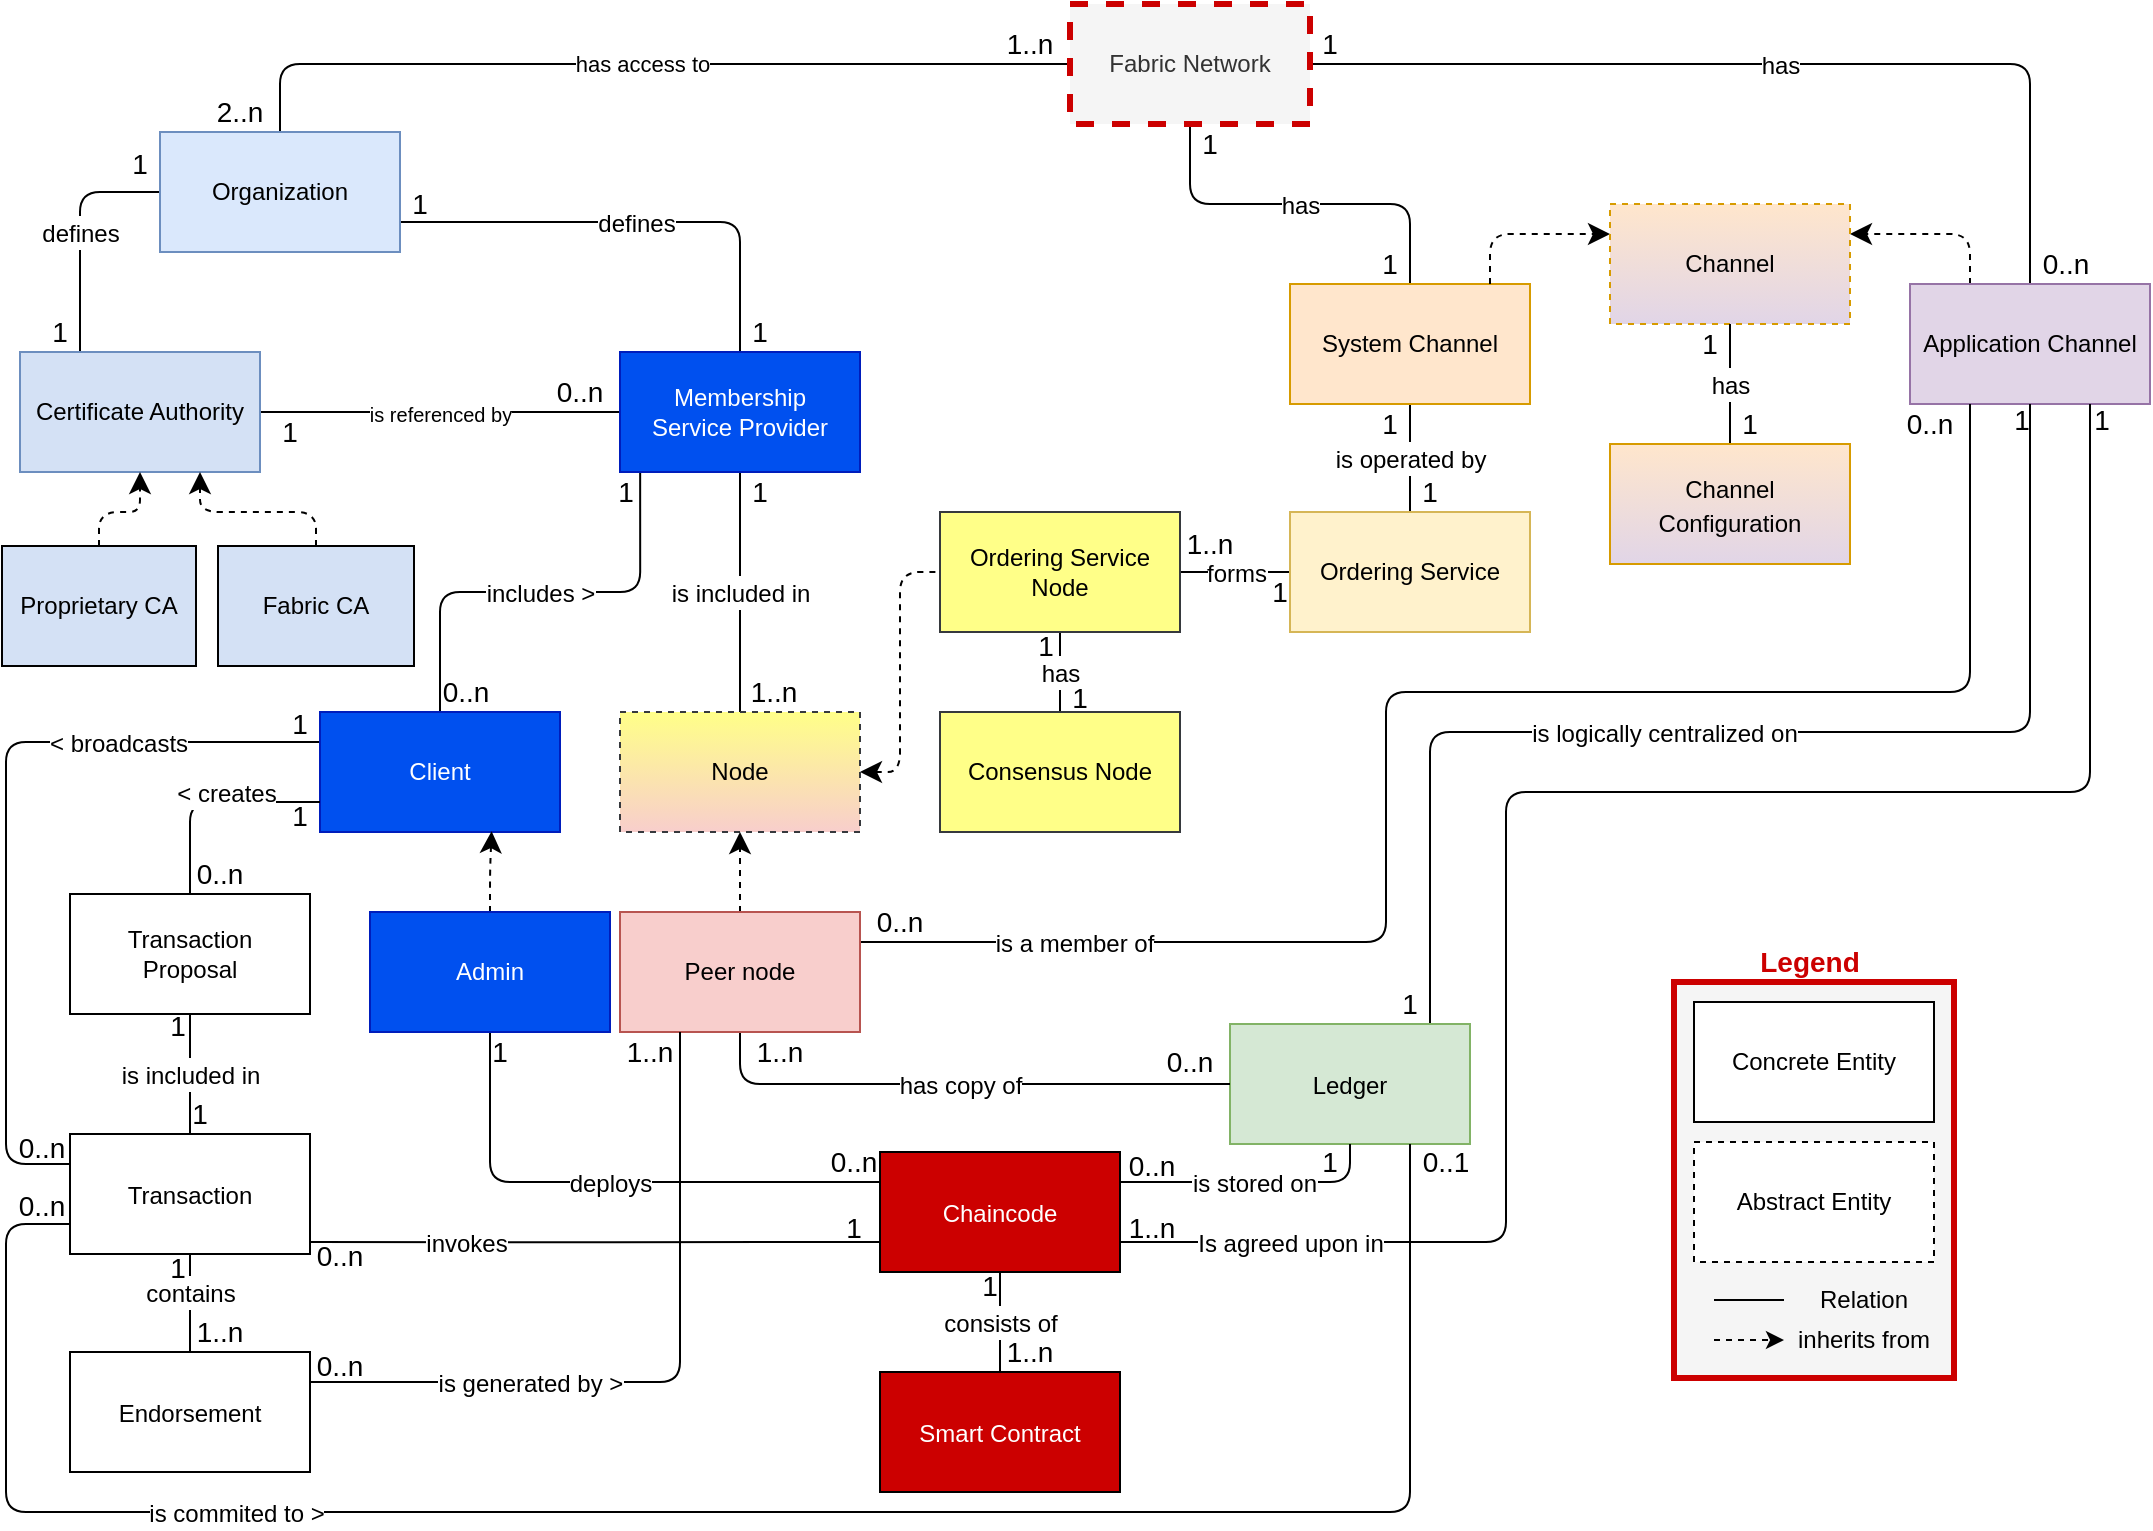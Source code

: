<mxfile version="14.4.3" type="device"><diagram id="boqbkllTuK-kwszx1nML" name="Page-1"><mxGraphModel dx="2062" dy="1052" grid="1" gridSize="10" guides="1" tooltips="1" connect="1" arrows="1" fold="1" page="0" pageScale="1" pageWidth="1169" pageHeight="827" math="0" shadow="0"><root><mxCell id="0"/><mxCell id="1" parent="0"/><mxCell id="Zmov0PrgF4AeYzdoSAv6-17" value="" style="rounded=0;whiteSpace=wrap;html=1;shadow=0;glass=0;sketch=0;strokeWidth=3;fillColor=#f5f5f5;fontColor=#333333;strokeColor=#CC0000;" parent="1" vertex="1"><mxGeometry x="864" y="535" width="140" height="198" as="geometry"/></mxCell><mxCell id="Zmov0PrgF4AeYzdoSAv6-32" value="has access to" style="edgeStyle=orthogonalEdgeStyle;rounded=1;orthogonalLoop=1;jettySize=auto;html=1;exitX=0;exitY=0.5;exitDx=0;exitDy=0;entryX=0.5;entryY=0;entryDx=0;entryDy=0;startArrow=none;startFill=0;startSize=8;endArrow=none;endFill=0;endSize=8;strokeWidth=1;" parent="1" source="Zmov0PrgF4AeYzdoSAv6-9" target="Zmov0PrgF4AeYzdoSAv6-11" edge="1"><mxGeometry relative="1" as="geometry"/></mxCell><mxCell id="Zmov0PrgF4AeYzdoSAv6-45" value="&lt;font style=&quot;font-size: 12px&quot;&gt;has&lt;/font&gt;" style="edgeStyle=orthogonalEdgeStyle;rounded=1;orthogonalLoop=1;jettySize=auto;html=1;exitX=0.5;exitY=1;exitDx=0;exitDy=0;entryX=0.5;entryY=0;entryDx=0;entryDy=0;startArrow=none;startFill=0;startSize=8;endArrow=none;endFill=0;endSize=8;strokeWidth=1;fontSize=14;" parent="1" source="Zmov0PrgF4AeYzdoSAv6-9" target="Zmov0PrgF4AeYzdoSAv6-13" edge="1"><mxGeometry relative="1" as="geometry"/></mxCell><mxCell id="Zmov0PrgF4AeYzdoSAv6-47" value="&lt;font style=&quot;font-size: 12px&quot;&gt;has&lt;/font&gt;" style="edgeStyle=orthogonalEdgeStyle;rounded=1;orthogonalLoop=1;jettySize=auto;html=1;exitX=1;exitY=0.5;exitDx=0;exitDy=0;entryX=0.5;entryY=0;entryDx=0;entryDy=0;startArrow=none;startFill=0;startSize=8;endArrow=none;endFill=0;endSize=8;strokeWidth=1;fontSize=14;" parent="1" source="Zmov0PrgF4AeYzdoSAv6-9" target="Zmov0PrgF4AeYzdoSAv6-12" edge="1"><mxGeometry relative="1" as="geometry"><Array as="points"><mxPoint x="1042" y="76"/></Array></mxGeometry></mxCell><mxCell id="Zmov0PrgF4AeYzdoSAv6-9" value="Fabric Network" style="rounded=0;whiteSpace=wrap;html=1;shadow=0;glass=0;sketch=0;fillColor=#f5f5f5;fontColor=#333333;strokeColor=#CC0000;dashed=1;strokeWidth=3;" parent="1" vertex="1"><mxGeometry x="562" y="46" width="120" height="60" as="geometry"/></mxCell><mxCell id="Zmov0PrgF4AeYzdoSAv6-66" value="&lt;font style=&quot;font-size: 12px&quot;&gt;defines&lt;/font&gt;" style="edgeStyle=orthogonalEdgeStyle;rounded=1;orthogonalLoop=1;jettySize=auto;html=1;exitX=0;exitY=0.5;exitDx=0;exitDy=0;entryX=0.25;entryY=0;entryDx=0;entryDy=0;startArrow=none;startFill=0;startSize=8;endArrow=none;endFill=0;endSize=8;strokeWidth=1;fontSize=14;" parent="1" source="Zmov0PrgF4AeYzdoSAv6-11" target="Zmov0PrgF4AeYzdoSAv6-62" edge="1"><mxGeometry relative="1" as="geometry"/></mxCell><mxCell id="Zmov0PrgF4AeYzdoSAv6-70" value="&lt;font style=&quot;font-size: 12px&quot;&gt;defines&lt;/font&gt;" style="edgeStyle=orthogonalEdgeStyle;rounded=1;orthogonalLoop=1;jettySize=auto;html=1;exitX=1;exitY=0.75;exitDx=0;exitDy=0;entryX=0.5;entryY=0;entryDx=0;entryDy=0;startArrow=none;startFill=0;startSize=8;endArrow=none;endFill=0;endSize=8;strokeWidth=1;fontSize=14;" parent="1" source="Zmov0PrgF4AeYzdoSAv6-11" target="Zmov0PrgF4AeYzdoSAv6-69" edge="1"><mxGeometry relative="1" as="geometry"/></mxCell><mxCell id="Zmov0PrgF4AeYzdoSAv6-11" value="Organization" style="rounded=0;whiteSpace=wrap;html=1;shadow=0;glass=0;sketch=0;fillColor=#dae8fc;strokeColor=#6c8ebf;" parent="1" vertex="1"><mxGeometry x="107" y="110" width="120" height="60" as="geometry"/></mxCell><mxCell id="Zmov0PrgF4AeYzdoSAv6-58" style="edgeStyle=orthogonalEdgeStyle;rounded=1;orthogonalLoop=1;jettySize=auto;html=1;exitX=0.25;exitY=0;exitDx=0;exitDy=0;entryX=1;entryY=0.25;entryDx=0;entryDy=0;dashed=1;startArrow=none;startFill=0;startSize=8;endArrow=classic;endFill=1;endSize=8;strokeWidth=1;fontSize=14;" parent="1" source="Zmov0PrgF4AeYzdoSAv6-12" target="Zmov0PrgF4AeYzdoSAv6-57" edge="1"><mxGeometry relative="1" as="geometry"/></mxCell><mxCell id="Zmov0PrgF4AeYzdoSAv6-12" value="Application Channel" style="rounded=0;whiteSpace=wrap;html=1;shadow=0;glass=0;sketch=0;fillColor=#e1d5e7;strokeColor=#9673a6;" parent="1" vertex="1"><mxGeometry x="982" y="186" width="120" height="60" as="geometry"/></mxCell><mxCell id="Zmov0PrgF4AeYzdoSAv6-94" value="&lt;font style=&quot;font-size: 12px&quot;&gt;is operated by&lt;/font&gt;" style="edgeStyle=orthogonalEdgeStyle;rounded=1;orthogonalLoop=1;jettySize=auto;html=1;exitX=0.5;exitY=1;exitDx=0;exitDy=0;entryX=0.5;entryY=0;entryDx=0;entryDy=0;startArrow=none;startFill=0;startSize=8;endArrow=none;endFill=0;endSize=8;strokeWidth=1;fontSize=14;" parent="1" source="Zmov0PrgF4AeYzdoSAv6-13" target="Zmov0PrgF4AeYzdoSAv6-93" edge="1"><mxGeometry relative="1" as="geometry"/></mxCell><mxCell id="Zmov0PrgF4AeYzdoSAv6-13" value="System Channel" style="rounded=0;whiteSpace=wrap;html=1;shadow=0;glass=0;sketch=0;fillColor=#ffe6cc;strokeColor=#d79b00;" parent="1" vertex="1"><mxGeometry x="672" y="186" width="120" height="60" as="geometry"/></mxCell><mxCell id="Zmov0PrgF4AeYzdoSAv6-18" value="Abstract Entity" style="rounded=0;whiteSpace=wrap;html=1;shadow=0;glass=0;sketch=0;dashed=1;" parent="1" vertex="1"><mxGeometry x="874" y="615" width="120" height="60" as="geometry"/></mxCell><mxCell id="Zmov0PrgF4AeYzdoSAv6-21" value="" style="endArrow=none;html=1;strokeWidth=1;" parent="1" edge="1"><mxGeometry width="50" height="50" relative="1" as="geometry"><mxPoint x="884" y="694" as="sourcePoint"/><mxPoint x="919" y="694" as="targetPoint"/></mxGeometry></mxCell><mxCell id="Zmov0PrgF4AeYzdoSAv6-22" value="Relation" style="text;html=1;strokeColor=none;fillColor=none;align=center;verticalAlign=middle;whiteSpace=wrap;rounded=0;shadow=0;glass=0;sketch=0;" parent="1" vertex="1"><mxGeometry x="924" y="684" width="70" height="20" as="geometry"/></mxCell><mxCell id="Zmov0PrgF4AeYzdoSAv6-33" value="1..n" style="text;html=1;strokeColor=none;fillColor=none;align=center;verticalAlign=middle;whiteSpace=wrap;rounded=0;shadow=0;glass=0;sketch=0;fontSize=14;" parent="1" vertex="1"><mxGeometry x="522" y="56" width="40" height="20" as="geometry"/></mxCell><mxCell id="Zmov0PrgF4AeYzdoSAv6-34" value="2..n" style="text;html=1;strokeColor=none;fillColor=none;align=center;verticalAlign=middle;whiteSpace=wrap;rounded=0;shadow=0;glass=0;sketch=0;fontSize=14;" parent="1" vertex="1"><mxGeometry x="127" y="90" width="40" height="20" as="geometry"/></mxCell><mxCell id="Zmov0PrgF4AeYzdoSAv6-46" value="1" style="text;html=1;strokeColor=none;fillColor=none;align=center;verticalAlign=middle;whiteSpace=wrap;rounded=0;shadow=0;glass=0;sketch=0;fontSize=14;" parent="1" vertex="1"><mxGeometry x="612" y="106" width="40" height="20" as="geometry"/></mxCell><mxCell id="Zmov0PrgF4AeYzdoSAv6-48" value="1" style="text;html=1;strokeColor=none;fillColor=none;align=center;verticalAlign=middle;whiteSpace=wrap;rounded=0;shadow=0;glass=0;sketch=0;fontSize=14;" parent="1" vertex="1"><mxGeometry x="672" y="56" width="40" height="20" as="geometry"/></mxCell><mxCell id="Zmov0PrgF4AeYzdoSAv6-59" style="edgeStyle=orthogonalEdgeStyle;rounded=1;orthogonalLoop=1;jettySize=auto;html=1;entryX=0;entryY=0.25;entryDx=0;entryDy=0;dashed=1;startArrow=none;startFill=0;startSize=8;endArrow=classic;endFill=1;endSize=8;strokeWidth=1;fontSize=14;" parent="1" source="Zmov0PrgF4AeYzdoSAv6-13" target="Zmov0PrgF4AeYzdoSAv6-57" edge="1"><mxGeometry relative="1" as="geometry"><Array as="points"><mxPoint x="772" y="161"/></Array></mxGeometry></mxCell><mxCell id="Zmov0PrgF4AeYzdoSAv6-49" value="1" style="text;html=1;strokeColor=none;fillColor=none;align=center;verticalAlign=middle;whiteSpace=wrap;rounded=0;shadow=0;glass=0;sketch=0;fontSize=14;" parent="1" vertex="1"><mxGeometry x="702" y="166" width="40" height="20" as="geometry"/></mxCell><mxCell id="Zmov0PrgF4AeYzdoSAv6-50" value="0..n" style="text;html=1;strokeColor=none;fillColor=none;align=center;verticalAlign=middle;whiteSpace=wrap;rounded=0;shadow=0;glass=0;sketch=0;fontSize=14;" parent="1" vertex="1"><mxGeometry x="1040" y="166" width="40" height="20" as="geometry"/></mxCell><mxCell id="Zmov0PrgF4AeYzdoSAv6-57" value="Channel" style="rounded=0;whiteSpace=wrap;html=1;shadow=0;glass=0;sketch=0;dashed=1;fillColor=#ffe6cc;strokeColor=#d79b00;gradientColor=#E1D5E7;" parent="1" vertex="1"><mxGeometry x="832" y="146" width="120" height="60" as="geometry"/></mxCell><mxCell id="Zmov0PrgF4AeYzdoSAv6-60" value="" style="endArrow=classic;html=1;strokeWidth=1;dashed=1;endFill=1;" parent="1" edge="1"><mxGeometry width="50" height="50" relative="1" as="geometry"><mxPoint x="884" y="714" as="sourcePoint"/><mxPoint x="919" y="714" as="targetPoint"/></mxGeometry></mxCell><mxCell id="Zmov0PrgF4AeYzdoSAv6-61" value="inherits from" style="text;html=1;strokeColor=none;fillColor=none;align=center;verticalAlign=middle;whiteSpace=wrap;rounded=0;shadow=0;glass=0;sketch=0;" parent="1" vertex="1"><mxGeometry x="924" y="704" width="70" height="20" as="geometry"/></mxCell><mxCell id="Zmov0PrgF4AeYzdoSAv6-77" value="&lt;font size=&quot;1&quot;&gt;is referenced by&lt;/font&gt;" style="edgeStyle=orthogonalEdgeStyle;rounded=1;orthogonalLoop=1;jettySize=auto;html=1;exitX=1;exitY=0.5;exitDx=0;exitDy=0;entryX=0;entryY=0.5;entryDx=0;entryDy=0;startArrow=none;startFill=0;startSize=8;endArrow=none;endFill=0;endSize=8;strokeWidth=1;fontSize=14;" parent="1" source="Zmov0PrgF4AeYzdoSAv6-62" target="Zmov0PrgF4AeYzdoSAv6-69" edge="1"><mxGeometry relative="1" as="geometry"/></mxCell><mxCell id="Zmov0PrgF4AeYzdoSAv6-62" value="Certificate Authority" style="rounded=0;whiteSpace=wrap;html=1;shadow=0;glass=0;sketch=0;strokeColor=#6c8ebf;fillColor=#D4E1F5;" parent="1" vertex="1"><mxGeometry x="37" y="220" width="120" height="60" as="geometry"/></mxCell><mxCell id="Zmov0PrgF4AeYzdoSAv6-67" value="1" style="text;html=1;strokeColor=none;fillColor=none;align=center;verticalAlign=middle;whiteSpace=wrap;rounded=0;shadow=0;glass=0;sketch=0;fontSize=14;" parent="1" vertex="1"><mxGeometry x="77" y="116" width="40" height="20" as="geometry"/></mxCell><mxCell id="Zmov0PrgF4AeYzdoSAv6-68" value="1" style="text;html=1;strokeColor=none;fillColor=none;align=center;verticalAlign=middle;whiteSpace=wrap;rounded=0;shadow=0;glass=0;sketch=0;fontSize=14;" parent="1" vertex="1"><mxGeometry x="37" y="200" width="40" height="20" as="geometry"/></mxCell><mxCell id="Zmov0PrgF4AeYzdoSAv6-105" value="&lt;font style=&quot;font-size: 12px&quot;&gt;is included in&lt;/font&gt;" style="edgeStyle=orthogonalEdgeStyle;rounded=1;orthogonalLoop=1;jettySize=auto;html=1;exitX=0.5;exitY=1;exitDx=0;exitDy=0;entryX=0.5;entryY=0;entryDx=0;entryDy=0;startArrow=none;startFill=0;startSize=8;endArrow=none;endFill=0;endSize=8;strokeWidth=1;fontSize=14;" parent="1" source="Zmov0PrgF4AeYzdoSAv6-69" target="Zmov0PrgF4AeYzdoSAv6-90" edge="1"><mxGeometry relative="1" as="geometry"/></mxCell><mxCell id="Zmov0PrgF4AeYzdoSAv6-112" value="&lt;font style=&quot;font-size: 12px&quot;&gt;includes &amp;gt;&lt;/font&gt;" style="edgeStyle=orthogonalEdgeStyle;rounded=1;orthogonalLoop=1;jettySize=auto;html=1;exitX=0.084;exitY=0.987;exitDx=0;exitDy=0;entryX=0.5;entryY=0;entryDx=0;entryDy=0;startArrow=none;startFill=0;startSize=8;endArrow=none;endFill=0;endSize=8;strokeWidth=1;fontSize=14;exitPerimeter=0;" parent="1" source="Zmov0PrgF4AeYzdoSAv6-69" target="Zmov0PrgF4AeYzdoSAv6-88" edge="1"><mxGeometry relative="1" as="geometry"/></mxCell><mxCell id="Zmov0PrgF4AeYzdoSAv6-69" value="Membership&lt;br&gt;Service Provider" style="rounded=0;whiteSpace=wrap;html=1;shadow=0;glass=0;sketch=0;fillColor=#0050ef;strokeColor=#001DBC;fontColor=#ffffff;" parent="1" vertex="1"><mxGeometry x="337" y="220" width="120" height="60" as="geometry"/></mxCell><mxCell id="Zmov0PrgF4AeYzdoSAv6-73" value="1" style="text;html=1;strokeColor=none;fillColor=none;align=center;verticalAlign=middle;whiteSpace=wrap;rounded=0;shadow=0;glass=0;sketch=0;fontSize=14;" parent="1" vertex="1"><mxGeometry x="217" y="136" width="40" height="20" as="geometry"/></mxCell><mxCell id="Zmov0PrgF4AeYzdoSAv6-75" value="1" style="text;html=1;strokeColor=none;fillColor=none;align=center;verticalAlign=middle;whiteSpace=wrap;rounded=0;shadow=0;glass=0;sketch=0;fontSize=14;" parent="1" vertex="1"><mxGeometry x="387" y="200" width="40" height="20" as="geometry"/></mxCell><mxCell id="Zmov0PrgF4AeYzdoSAv6-78" value="0..n" style="text;html=1;strokeColor=none;fillColor=none;align=center;verticalAlign=middle;whiteSpace=wrap;rounded=0;shadow=0;glass=0;sketch=0;fontSize=14;" parent="1" vertex="1"><mxGeometry x="297" y="230" width="40" height="20" as="geometry"/></mxCell><mxCell id="Zmov0PrgF4AeYzdoSAv6-79" value="1" style="text;html=1;strokeColor=none;fillColor=none;align=center;verticalAlign=middle;whiteSpace=wrap;rounded=0;shadow=0;glass=0;sketch=0;fontSize=14;" parent="1" vertex="1"><mxGeometry x="152" y="250" width="40" height="20" as="geometry"/></mxCell><mxCell id="Zmov0PrgF4AeYzdoSAv6-87" style="edgeStyle=orthogonalEdgeStyle;rounded=1;orthogonalLoop=1;jettySize=auto;html=1;exitX=0.5;exitY=0;exitDx=0;exitDy=0;entryX=0.75;entryY=1;entryDx=0;entryDy=0;dashed=1;startArrow=none;startFill=0;startSize=8;endArrow=classic;endFill=1;endSize=8;strokeWidth=1;fontSize=14;" parent="1" source="Zmov0PrgF4AeYzdoSAv6-83" target="Zmov0PrgF4AeYzdoSAv6-62" edge="1"><mxGeometry relative="1" as="geometry"><Array as="points"><mxPoint x="185" y="300"/><mxPoint x="127" y="300"/></Array></mxGeometry></mxCell><mxCell id="Zmov0PrgF4AeYzdoSAv6-83" value="Fabric CA" style="rounded=0;whiteSpace=wrap;html=1;shadow=0;glass=0;sketch=0;fillColor=#D4E1F5;" parent="1" vertex="1"><mxGeometry x="136" y="317" width="98" height="60" as="geometry"/></mxCell><mxCell id="Zmov0PrgF4AeYzdoSAv6-183" value="&lt;font style=&quot;font-size: 12px&quot;&gt;&amp;lt; broadcasts&lt;/font&gt;" style="edgeStyle=orthogonalEdgeStyle;rounded=1;orthogonalLoop=1;jettySize=auto;html=1;exitX=0;exitY=0.25;exitDx=0;exitDy=0;entryX=0;entryY=0.25;entryDx=0;entryDy=0;startArrow=none;startFill=0;startSize=8;endArrow=none;endFill=0;endSize=8;strokeWidth=1;fontSize=14;" parent="1" source="Zmov0PrgF4AeYzdoSAv6-88" target="Zmov0PrgF4AeYzdoSAv6-161" edge="1"><mxGeometry x="-0.495" relative="1" as="geometry"><Array as="points"><mxPoint x="30" y="415"/><mxPoint x="30" y="626"/></Array><mxPoint as="offset"/></mxGeometry></mxCell><mxCell id="Zmov0PrgF4AeYzdoSAv6-88" value="Client" style="rounded=0;whiteSpace=wrap;html=1;shadow=0;glass=0;sketch=0;fillColor=#0050ef;strokeColor=#001DBC;fontColor=#ffffff;" parent="1" vertex="1"><mxGeometry x="187" y="400" width="120" height="60" as="geometry"/></mxCell><mxCell id="Zmov0PrgF4AeYzdoSAv6-118" style="edgeStyle=orthogonalEdgeStyle;rounded=1;orthogonalLoop=1;jettySize=auto;html=1;exitX=0.5;exitY=0;exitDx=0;exitDy=0;entryX=0.715;entryY=0.993;entryDx=0;entryDy=0;dashed=1;startArrow=none;startFill=0;startSize=8;endArrow=classic;endFill=1;endSize=8;strokeWidth=1;fontSize=14;entryPerimeter=0;" parent="1" source="Zmov0PrgF4AeYzdoSAv6-89" target="Zmov0PrgF4AeYzdoSAv6-88" edge="1"><mxGeometry relative="1" as="geometry"/></mxCell><mxCell id="Zmov0PrgF4AeYzdoSAv6-147" value="&lt;font style=&quot;font-size: 12px&quot;&gt;deploys&lt;/font&gt;" style="edgeStyle=orthogonalEdgeStyle;rounded=1;orthogonalLoop=1;jettySize=auto;html=1;exitX=0.5;exitY=1;exitDx=0;exitDy=0;entryX=0;entryY=0.25;entryDx=0;entryDy=0;startArrow=none;startFill=0;startSize=8;endArrow=none;endFill=0;endSize=8;strokeWidth=1;fontSize=14;" parent="1" source="Zmov0PrgF4AeYzdoSAv6-89" target="Zmov0PrgF4AeYzdoSAv6-141" edge="1"><mxGeometry relative="1" as="geometry"/></mxCell><mxCell id="Zmov0PrgF4AeYzdoSAv6-89" value="Admin" style="rounded=0;whiteSpace=wrap;html=1;shadow=0;glass=0;sketch=0;fillColor=#0050ef;strokeColor=#001DBC;fontColor=#ffffff;" parent="1" vertex="1"><mxGeometry x="212" y="500" width="120" height="60" as="geometry"/></mxCell><mxCell id="Zmov0PrgF4AeYzdoSAv6-108" style="edgeStyle=orthogonalEdgeStyle;rounded=1;orthogonalLoop=1;jettySize=auto;html=1;exitX=1;exitY=0.5;exitDx=0;exitDy=0;entryX=0;entryY=0.5;entryDx=0;entryDy=0;startArrow=classic;startFill=1;startSize=8;endArrow=none;endFill=0;endSize=8;strokeWidth=1;fontSize=14;dashed=1;" parent="1" source="Zmov0PrgF4AeYzdoSAv6-90" target="Zmov0PrgF4AeYzdoSAv6-92" edge="1"><mxGeometry relative="1" as="geometry"/></mxCell><mxCell id="Zmov0PrgF4AeYzdoSAv6-90" value="Node" style="rounded=0;whiteSpace=wrap;html=1;shadow=0;glass=0;sketch=0;dashed=1;fillColor=#ffff88;strokeColor=#36393d;gradientColor=#F8CECC;" parent="1" vertex="1"><mxGeometry x="337" y="400" width="120" height="60" as="geometry"/></mxCell><mxCell id="Zmov0PrgF4AeYzdoSAv6-117" style="edgeStyle=orthogonalEdgeStyle;rounded=1;orthogonalLoop=1;jettySize=auto;html=1;exitX=0.5;exitY=0;exitDx=0;exitDy=0;entryX=0.5;entryY=1;entryDx=0;entryDy=0;startArrow=none;startFill=0;startSize=8;endArrow=classic;endFill=1;endSize=8;strokeWidth=1;fontSize=14;dashed=1;" parent="1" source="Zmov0PrgF4AeYzdoSAv6-91" target="Zmov0PrgF4AeYzdoSAv6-90" edge="1"><mxGeometry relative="1" as="geometry"/></mxCell><mxCell id="Zmov0PrgF4AeYzdoSAv6-126" value="&lt;font style=&quot;font-size: 12px&quot;&gt;is a member of&lt;/font&gt;" style="edgeStyle=orthogonalEdgeStyle;rounded=1;orthogonalLoop=1;jettySize=auto;html=1;exitX=1;exitY=0.25;exitDx=0;exitDy=0;entryX=0.25;entryY=1;entryDx=0;entryDy=0;startArrow=none;startFill=0;startSize=8;endArrow=none;endFill=0;endSize=8;strokeWidth=1;fontSize=14;" parent="1" source="Zmov0PrgF4AeYzdoSAv6-91" target="Zmov0PrgF4AeYzdoSAv6-12" edge="1"><mxGeometry x="-0.74" relative="1" as="geometry"><Array as="points"><mxPoint x="720" y="515"/><mxPoint x="720" y="390"/><mxPoint x="1012" y="390"/></Array><mxPoint as="offset"/></mxGeometry></mxCell><mxCell id="Zmov0PrgF4AeYzdoSAv6-104" value="&lt;font style=&quot;font-size: 12px&quot;&gt;has&lt;/font&gt;" style="edgeStyle=orthogonalEdgeStyle;rounded=1;orthogonalLoop=1;jettySize=auto;html=1;exitX=0.5;exitY=1;exitDx=0;exitDy=0;entryX=0.5;entryY=0;entryDx=0;entryDy=0;startArrow=none;startFill=0;startSize=8;endArrow=none;endFill=0;endSize=8;strokeWidth=1;fontSize=14;" parent="1" source="Zmov0PrgF4AeYzdoSAv6-92" target="Zmov0PrgF4AeYzdoSAv6-103" edge="1"><mxGeometry relative="1" as="geometry"/></mxCell><mxCell id="Zmov0PrgF4AeYzdoSAv6-133" value="&lt;font style=&quot;font-size: 12px&quot;&gt;forms&lt;/font&gt;" style="edgeStyle=orthogonalEdgeStyle;rounded=1;orthogonalLoop=1;jettySize=auto;html=1;exitX=1;exitY=0.5;exitDx=0;exitDy=0;startArrow=none;startFill=0;startSize=8;endArrow=none;endFill=0;endSize=8;strokeWidth=1;fontSize=14;" parent="1" source="Zmov0PrgF4AeYzdoSAv6-92" target="Zmov0PrgF4AeYzdoSAv6-93" edge="1"><mxGeometry relative="1" as="geometry"/></mxCell><mxCell id="Zmov0PrgF4AeYzdoSAv6-92" value="Ordering Service Node" style="rounded=0;whiteSpace=wrap;html=1;shadow=0;glass=0;sketch=0;fillColor=#ffff88;strokeColor=#36393d;" parent="1" vertex="1"><mxGeometry x="497" y="300" width="120" height="60" as="geometry"/></mxCell><mxCell id="Zmov0PrgF4AeYzdoSAv6-93" value="Ordering Service" style="rounded=0;whiteSpace=wrap;html=1;shadow=0;glass=0;sketch=0;fillColor=#fff2cc;strokeColor=#d6b656;" parent="1" vertex="1"><mxGeometry x="672" y="300" width="120" height="60" as="geometry"/></mxCell><mxCell id="Zmov0PrgF4AeYzdoSAv6-97" value="1" style="text;html=1;strokeColor=none;fillColor=none;align=center;verticalAlign=middle;whiteSpace=wrap;rounded=0;shadow=0;glass=0;sketch=0;fontSize=14;" parent="1" vertex="1"><mxGeometry x="702" y="246" width="40" height="20" as="geometry"/></mxCell><mxCell id="Zmov0PrgF4AeYzdoSAv6-98" value="1" style="text;html=1;strokeColor=none;fillColor=none;align=center;verticalAlign=middle;whiteSpace=wrap;rounded=0;shadow=0;glass=0;sketch=0;fontSize=14;" parent="1" vertex="1"><mxGeometry x="722" y="280" width="40" height="20" as="geometry"/></mxCell><mxCell id="Zmov0PrgF4AeYzdoSAv6-100" value="1" style="text;html=1;strokeColor=none;fillColor=none;align=center;verticalAlign=middle;whiteSpace=wrap;rounded=0;shadow=0;glass=0;sketch=0;fontSize=14;" parent="1" vertex="1"><mxGeometry x="647" y="330" width="40" height="20" as="geometry"/></mxCell><mxCell id="Zmov0PrgF4AeYzdoSAv6-101" value="1..n" style="text;html=1;strokeColor=none;fillColor=none;align=center;verticalAlign=middle;whiteSpace=wrap;rounded=0;shadow=0;glass=0;sketch=0;fontSize=14;" parent="1" vertex="1"><mxGeometry x="612" y="306" width="40" height="20" as="geometry"/></mxCell><mxCell id="Zmov0PrgF4AeYzdoSAv6-103" value="Consensus Node" style="rounded=0;whiteSpace=wrap;html=1;shadow=0;glass=0;sketch=0;fillColor=#ffff88;strokeColor=#36393d;" parent="1" vertex="1"><mxGeometry x="497" y="400" width="120" height="60" as="geometry"/></mxCell><mxCell id="Zmov0PrgF4AeYzdoSAv6-106" value="1" style="text;html=1;strokeColor=none;fillColor=none;align=center;verticalAlign=middle;whiteSpace=wrap;rounded=0;shadow=0;glass=0;sketch=0;fontSize=14;" parent="1" vertex="1"><mxGeometry x="387" y="280" width="40" height="20" as="geometry"/></mxCell><mxCell id="Zmov0PrgF4AeYzdoSAv6-109" value="1" style="text;html=1;strokeColor=none;fillColor=none;align=center;verticalAlign=middle;whiteSpace=wrap;rounded=0;shadow=0;glass=0;sketch=0;fontSize=14;" parent="1" vertex="1"><mxGeometry x="530" y="357" width="40" height="20" as="geometry"/></mxCell><mxCell id="Zmov0PrgF4AeYzdoSAv6-110" value="1" style="text;html=1;strokeColor=none;fillColor=none;align=center;verticalAlign=middle;whiteSpace=wrap;rounded=0;shadow=0;glass=0;sketch=0;fontSize=14;" parent="1" vertex="1"><mxGeometry x="547" y="383" width="40" height="20" as="geometry"/></mxCell><mxCell id="Zmov0PrgF4AeYzdoSAv6-111" value="1..n" style="text;html=1;strokeColor=none;fillColor=none;align=center;verticalAlign=middle;whiteSpace=wrap;rounded=0;shadow=0;glass=0;sketch=0;fontSize=14;" parent="1" vertex="1"><mxGeometry x="394" y="380" width="40" height="20" as="geometry"/></mxCell><mxCell id="Zmov0PrgF4AeYzdoSAv6-113" value="1" style="text;html=1;strokeColor=none;fillColor=none;align=center;verticalAlign=middle;whiteSpace=wrap;rounded=0;shadow=0;glass=0;sketch=0;fontSize=14;" parent="1" vertex="1"><mxGeometry x="320" y="280" width="40" height="20" as="geometry"/></mxCell><mxCell id="Zmov0PrgF4AeYzdoSAv6-114" value="0..n" style="text;html=1;strokeColor=none;fillColor=none;align=center;verticalAlign=middle;whiteSpace=wrap;rounded=0;shadow=0;glass=0;sketch=0;fontSize=14;" parent="1" vertex="1"><mxGeometry x="240" y="380" width="40" height="20" as="geometry"/></mxCell><mxCell id="Zmov0PrgF4AeYzdoSAv6-119" value="Concrete Entity" style="rounded=0;whiteSpace=wrap;html=1;shadow=0;glass=0;sketch=0;" parent="1" vertex="1"><mxGeometry x="874" y="545" width="120" height="60" as="geometry"/></mxCell><mxCell id="Zmov0PrgF4AeYzdoSAv6-121" value="&lt;font style=&quot;font-size: 12px&quot;&gt;has&lt;/font&gt;" style="edgeStyle=orthogonalEdgeStyle;rounded=1;orthogonalLoop=1;jettySize=auto;html=1;exitX=0.5;exitY=0;exitDx=0;exitDy=0;entryX=0.5;entryY=1;entryDx=0;entryDy=0;startArrow=none;startFill=0;startSize=8;endArrow=none;endFill=0;endSize=8;strokeWidth=1;fontSize=14;" parent="1" source="Zmov0PrgF4AeYzdoSAv6-120" target="Zmov0PrgF4AeYzdoSAv6-57" edge="1"><mxGeometry relative="1" as="geometry"/></mxCell><mxCell id="Zmov0PrgF4AeYzdoSAv6-120" value="&lt;font style=&quot;font-size: 12px&quot;&gt;Channel Configuration&lt;/font&gt;" style="rounded=0;whiteSpace=wrap;html=1;shadow=0;glass=0;sketch=0;fontSize=14;fillColor=#ffe6cc;strokeColor=#d79b00;gradientColor=#E1D5E7;" parent="1" vertex="1"><mxGeometry x="832" y="266" width="120" height="60" as="geometry"/></mxCell><mxCell id="Zmov0PrgF4AeYzdoSAv6-123" value="1" style="text;html=1;strokeColor=none;fillColor=none;align=center;verticalAlign=middle;whiteSpace=wrap;rounded=0;shadow=0;glass=0;dashed=1;sketch=0;fontSize=14;" parent="1" vertex="1"><mxGeometry x="862" y="206" width="40" height="20" as="geometry"/></mxCell><mxCell id="Zmov0PrgF4AeYzdoSAv6-124" value="1" style="text;html=1;strokeColor=none;fillColor=none;align=center;verticalAlign=middle;whiteSpace=wrap;rounded=0;shadow=0;glass=0;dashed=1;sketch=0;fontSize=14;" parent="1" vertex="1"><mxGeometry x="882" y="246" width="40" height="20" as="geometry"/></mxCell><mxCell id="Zmov0PrgF4AeYzdoSAv6-127" value="0..n" style="text;html=1;strokeColor=none;fillColor=none;align=center;verticalAlign=middle;whiteSpace=wrap;rounded=0;shadow=0;glass=0;sketch=0;fontSize=14;" parent="1" vertex="1"><mxGeometry x="457" y="495" width="40" height="20" as="geometry"/></mxCell><mxCell id="Zmov0PrgF4AeYzdoSAv6-128" value="0..n" style="text;html=1;strokeColor=none;fillColor=none;align=center;verticalAlign=middle;whiteSpace=wrap;rounded=0;shadow=0;glass=0;sketch=0;fontSize=14;" parent="1" vertex="1"><mxGeometry x="972" y="246" width="40" height="20" as="geometry"/></mxCell><mxCell id="Zmov0PrgF4AeYzdoSAv6-138" value="&lt;font style=&quot;font-size: 12px&quot;&gt;is logically centralized on&lt;/font&gt;" style="edgeStyle=orthogonalEdgeStyle;rounded=1;orthogonalLoop=1;jettySize=auto;html=1;entryX=0.5;entryY=1;entryDx=0;entryDy=0;startArrow=none;startFill=0;startSize=8;endArrow=none;endFill=0;endSize=8;strokeWidth=1;fontSize=14;" parent="1" source="Zmov0PrgF4AeYzdoSAv6-131" target="Zmov0PrgF4AeYzdoSAv6-12" edge="1"><mxGeometry x="-0.137" relative="1" as="geometry"><Array as="points"><mxPoint x="742" y="410"/><mxPoint x="1042" y="410"/></Array><mxPoint as="offset"/></mxGeometry></mxCell><mxCell id="Zmov0PrgF4AeYzdoSAv6-131" value="&lt;font style=&quot;font-size: 12px&quot;&gt;Ledger&lt;/font&gt;" style="rounded=0;whiteSpace=wrap;html=1;shadow=0;glass=0;sketch=0;fontSize=14;fillColor=#d5e8d4;strokeColor=#82b366;" parent="1" vertex="1"><mxGeometry x="642" y="556" width="120" height="60" as="geometry"/></mxCell><mxCell id="Zmov0PrgF4AeYzdoSAv6-135" value="1..n" style="text;html=1;strokeColor=none;fillColor=none;align=center;verticalAlign=middle;whiteSpace=wrap;rounded=0;shadow=0;glass=0;sketch=0;fontSize=14;" parent="1" vertex="1"><mxGeometry x="397" y="560" width="40" height="20" as="geometry"/></mxCell><mxCell id="Zmov0PrgF4AeYzdoSAv6-136" value="0..n" style="text;html=1;strokeColor=none;fillColor=none;align=center;verticalAlign=middle;whiteSpace=wrap;rounded=0;shadow=0;glass=0;sketch=0;fontSize=14;" parent="1" vertex="1"><mxGeometry x="602" y="565" width="40" height="20" as="geometry"/></mxCell><mxCell id="Zmov0PrgF4AeYzdoSAv6-139" value="1" style="text;html=1;strokeColor=none;fillColor=none;align=center;verticalAlign=middle;whiteSpace=wrap;rounded=0;shadow=0;glass=0;sketch=0;fontSize=14;" parent="1" vertex="1"><mxGeometry x="712" y="536" width="40" height="20" as="geometry"/></mxCell><mxCell id="Zmov0PrgF4AeYzdoSAv6-140" value="&lt;font style=&quot;font-size: 14px&quot;&gt;1&lt;/font&gt;" style="text;html=1;strokeColor=none;fillColor=none;align=center;verticalAlign=middle;whiteSpace=wrap;rounded=0;shadow=0;glass=0;sketch=0;fontSize=14;" parent="1" vertex="1"><mxGeometry x="1018" y="244" width="40" height="20" as="geometry"/></mxCell><mxCell id="Zmov0PrgF4AeYzdoSAv6-143" value="&lt;font style=&quot;font-size: 12px&quot;&gt;is stored on&lt;/font&gt;" style="edgeStyle=orthogonalEdgeStyle;rounded=1;orthogonalLoop=1;jettySize=auto;html=1;entryX=0.5;entryY=1;entryDx=0;entryDy=0;startArrow=none;startFill=0;startSize=8;endArrow=none;endFill=0;endSize=8;strokeWidth=1;fontSize=14;exitX=1;exitY=0.25;exitDx=0;exitDy=0;" parent="1" source="Zmov0PrgF4AeYzdoSAv6-141" target="Zmov0PrgF4AeYzdoSAv6-131" edge="1"><mxGeometry relative="1" as="geometry"><mxPoint x="602" y="660" as="sourcePoint"/><Array as="points"><mxPoint x="702" y="635"/></Array></mxGeometry></mxCell><mxCell id="Zmov0PrgF4AeYzdoSAv6-151" value="&lt;font style=&quot;font-size: 12px&quot;&gt;Is agreed upon in&lt;/font&gt;" style="edgeStyle=orthogonalEdgeStyle;rounded=1;orthogonalLoop=1;jettySize=auto;html=1;exitX=1;exitY=0.75;exitDx=0;exitDy=0;entryX=0.75;entryY=1;entryDx=0;entryDy=0;startArrow=none;startFill=0;startSize=8;endArrow=none;endFill=0;endSize=8;strokeWidth=1;fontSize=14;" parent="1" source="Zmov0PrgF4AeYzdoSAv6-141" target="Zmov0PrgF4AeYzdoSAv6-12" edge="1"><mxGeometry x="-0.812" relative="1" as="geometry"><Array as="points"><mxPoint x="780" y="665"/><mxPoint x="780" y="440"/><mxPoint x="1072" y="440"/></Array><mxPoint as="offset"/></mxGeometry></mxCell><mxCell id="Zmov0PrgF4AeYzdoSAv6-141" value="&lt;font style=&quot;font-size: 12px&quot;&gt;Chaincode&lt;/font&gt;" style="rounded=0;whiteSpace=wrap;html=1;shadow=0;glass=0;sketch=0;fontSize=14;fillColor=#CC0000;fontColor=#FFFFFF;" parent="1" vertex="1"><mxGeometry x="467" y="620" width="120" height="60" as="geometry"/></mxCell><mxCell id="Zmov0PrgF4AeYzdoSAv6-142" value="&lt;font style=&quot;font-size: 12px&quot;&gt;has copy of&lt;/font&gt;" style="edgeStyle=orthogonalEdgeStyle;rounded=1;orthogonalLoop=1;jettySize=auto;html=1;exitX=0.5;exitY=1;exitDx=0;exitDy=0;entryX=0;entryY=0.5;entryDx=0;entryDy=0;startArrow=none;startFill=0;startSize=8;endArrow=none;endFill=0;endSize=8;strokeWidth=1;fontSize=14;" parent="1" source="Zmov0PrgF4AeYzdoSAv6-91" target="Zmov0PrgF4AeYzdoSAv6-131" edge="1"><mxGeometry relative="1" as="geometry"/></mxCell><mxCell id="Zmov0PrgF4AeYzdoSAv6-91" value="Peer node" style="rounded=0;whiteSpace=wrap;html=1;shadow=0;glass=0;sketch=0;fillColor=#f8cecc;strokeColor=#b85450;" parent="1" vertex="1"><mxGeometry x="337" y="500" width="120" height="60" as="geometry"/></mxCell><mxCell id="Zmov0PrgF4AeYzdoSAv6-144" value="0..n" style="text;html=1;strokeColor=none;fillColor=none;align=center;verticalAlign=middle;whiteSpace=wrap;rounded=0;shadow=0;glass=0;sketch=0;fontSize=14;" parent="1" vertex="1"><mxGeometry x="583" y="617" width="40" height="20" as="geometry"/></mxCell><mxCell id="Zmov0PrgF4AeYzdoSAv6-146" value="1" style="text;html=1;strokeColor=none;fillColor=none;align=center;verticalAlign=middle;whiteSpace=wrap;rounded=0;shadow=0;glass=0;sketch=0;fontSize=14;" parent="1" vertex="1"><mxGeometry x="672" y="615" width="40" height="20" as="geometry"/></mxCell><mxCell id="Zmov0PrgF4AeYzdoSAv6-148" value="1" style="text;html=1;strokeColor=none;fillColor=none;align=center;verticalAlign=middle;whiteSpace=wrap;rounded=0;shadow=0;glass=0;sketch=0;fontSize=14;" parent="1" vertex="1"><mxGeometry x="257" y="560" width="40" height="20" as="geometry"/></mxCell><mxCell id="Zmov0PrgF4AeYzdoSAv6-149" value="0..n" style="text;html=1;strokeColor=none;fillColor=none;align=center;verticalAlign=middle;whiteSpace=wrap;rounded=0;shadow=0;glass=0;sketch=0;fontSize=14;" parent="1" vertex="1"><mxGeometry x="434" y="615" width="40" height="20" as="geometry"/></mxCell><mxCell id="Zmov0PrgF4AeYzdoSAv6-152" value="1" style="text;html=1;strokeColor=none;fillColor=none;align=center;verticalAlign=middle;whiteSpace=wrap;rounded=0;shadow=0;glass=0;sketch=0;fontSize=14;" parent="1" vertex="1"><mxGeometry x="1058" y="244" width="40" height="20" as="geometry"/></mxCell><mxCell id="Zmov0PrgF4AeYzdoSAv6-153" value="1..n" style="text;html=1;strokeColor=none;fillColor=none;align=center;verticalAlign=middle;whiteSpace=wrap;rounded=0;shadow=0;glass=0;sketch=0;fontSize=14;" parent="1" vertex="1"><mxGeometry x="583" y="648" width="40" height="20" as="geometry"/></mxCell><mxCell id="Zmov0PrgF4AeYzdoSAv6-155" value="&lt;font style=&quot;font-size: 12px&quot;&gt;consists of&lt;/font&gt;" style="edgeStyle=orthogonalEdgeStyle;rounded=1;orthogonalLoop=1;jettySize=auto;html=1;exitX=0.5;exitY=0;exitDx=0;exitDy=0;entryX=0.5;entryY=1;entryDx=0;entryDy=0;startArrow=none;startFill=0;startSize=8;endArrow=none;endFill=0;endSize=8;strokeWidth=1;fontSize=14;" parent="1" source="Zmov0PrgF4AeYzdoSAv6-154" target="Zmov0PrgF4AeYzdoSAv6-141" edge="1"><mxGeometry relative="1" as="geometry"/></mxCell><mxCell id="Zmov0PrgF4AeYzdoSAv6-154" value="&lt;font style=&quot;font-size: 12px&quot;&gt;Smart Contract&lt;/font&gt;" style="rounded=0;whiteSpace=wrap;html=1;shadow=0;glass=0;sketch=0;fontSize=14;fontColor=#FFFFFF;fillColor=#CC0000;" parent="1" vertex="1"><mxGeometry x="467" y="730" width="120" height="60" as="geometry"/></mxCell><mxCell id="Zmov0PrgF4AeYzdoSAv6-156" value="1" style="text;html=1;strokeColor=none;fillColor=none;align=center;verticalAlign=middle;whiteSpace=wrap;rounded=0;shadow=0;glass=0;sketch=0;fontSize=14;" parent="1" vertex="1"><mxGeometry x="502" y="677" width="40" height="20" as="geometry"/></mxCell><mxCell id="Zmov0PrgF4AeYzdoSAv6-157" value="1..n" style="text;html=1;strokeColor=none;fillColor=none;align=center;verticalAlign=middle;whiteSpace=wrap;rounded=0;shadow=0;glass=0;sketch=0;fontSize=14;" parent="1" vertex="1"><mxGeometry x="522" y="710" width="40" height="20" as="geometry"/></mxCell><mxCell id="Zmov0PrgF4AeYzdoSAv6-164" value="&lt;font style=&quot;font-size: 12px&quot;&gt;&amp;lt; creates&lt;/font&gt;" style="edgeStyle=orthogonalEdgeStyle;rounded=1;orthogonalLoop=1;jettySize=auto;html=1;exitX=0.5;exitY=0;exitDx=0;exitDy=0;entryX=0;entryY=0.75;entryDx=0;entryDy=0;startArrow=none;startFill=0;startSize=8;endArrow=none;endFill=0;endSize=8;strokeWidth=1;fontSize=14;" parent="1" source="Zmov0PrgF4AeYzdoSAv6-159" target="Zmov0PrgF4AeYzdoSAv6-88" edge="1"><mxGeometry x="0.153" y="5" relative="1" as="geometry"><mxPoint as="offset"/></mxGeometry></mxCell><mxCell id="Zmov0PrgF4AeYzdoSAv6-159" value="Transaction&lt;br&gt;Proposal" style="rounded=0;whiteSpace=wrap;html=1;shadow=0;glass=0;sketch=0;" parent="1" vertex="1"><mxGeometry x="62" y="491" width="120" height="60" as="geometry"/></mxCell><mxCell id="Zmov0PrgF4AeYzdoSAv6-167" value="&lt;font style=&quot;font-size: 12px&quot;&gt;is included in&lt;/font&gt;" style="edgeStyle=orthogonalEdgeStyle;rounded=1;orthogonalLoop=1;jettySize=auto;html=1;exitX=0.5;exitY=0;exitDx=0;exitDy=0;entryX=0.5;entryY=1;entryDx=0;entryDy=0;startArrow=none;startFill=0;startSize=8;endArrow=none;endFill=0;endSize=8;strokeWidth=1;fontSize=14;" parent="1" source="Zmov0PrgF4AeYzdoSAv6-161" target="Zmov0PrgF4AeYzdoSAv6-159" edge="1"><mxGeometry relative="1" as="geometry"/></mxCell><mxCell id="Zmov0PrgF4AeYzdoSAv6-170" value="&lt;font style=&quot;font-size: 12px&quot;&gt;contains&lt;/font&gt;" style="edgeStyle=orthogonalEdgeStyle;rounded=1;orthogonalLoop=1;jettySize=auto;html=1;exitX=0.5;exitY=1;exitDx=0;exitDy=0;entryX=0.5;entryY=0;entryDx=0;entryDy=0;startArrow=none;startFill=0;startSize=8;endArrow=none;endFill=0;endSize=8;strokeWidth=1;fontSize=14;" parent="1" source="Zmov0PrgF4AeYzdoSAv6-161" target="Zmov0PrgF4AeYzdoSAv6-162" edge="1"><mxGeometry x="-0.225" relative="1" as="geometry"><Array as="points"><mxPoint x="122" y="700"/><mxPoint x="122" y="700"/></Array><mxPoint as="offset"/></mxGeometry></mxCell><mxCell id="Zmov0PrgF4AeYzdoSAv6-180" value="&lt;font style=&quot;font-size: 12px&quot;&gt;is commited to &amp;gt;&lt;/font&gt;" style="edgeStyle=orthogonalEdgeStyle;rounded=1;orthogonalLoop=1;jettySize=auto;html=1;entryX=0.75;entryY=1;entryDx=0;entryDy=0;startArrow=none;startFill=0;startSize=8;endArrow=none;endFill=0;endSize=8;strokeWidth=1;fontSize=14;exitX=0;exitY=0.75;exitDx=0;exitDy=0;" parent="1" source="Zmov0PrgF4AeYzdoSAv6-161" target="Zmov0PrgF4AeYzdoSAv6-131" edge="1"><mxGeometry x="-0.452" relative="1" as="geometry"><mxPoint x="72" y="700" as="sourcePoint"/><Array as="points"><mxPoint x="30" y="656"/><mxPoint x="30" y="800"/><mxPoint x="732" y="800"/></Array><mxPoint as="offset"/></mxGeometry></mxCell><mxCell id="Zmov0PrgF4AeYzdoSAv6-161" value="&lt;font style=&quot;font-size: 12px&quot;&gt;Transaction&lt;/font&gt;" style="rounded=0;whiteSpace=wrap;html=1;shadow=0;glass=0;sketch=0;fontSize=14;" parent="1" vertex="1"><mxGeometry x="62" y="611" width="120" height="60" as="geometry"/></mxCell><mxCell id="Zmov0PrgF4AeYzdoSAv6-173" value="&lt;font style=&quot;font-size: 12px&quot;&gt;is generated by &amp;gt;&lt;/font&gt;" style="edgeStyle=orthogonalEdgeStyle;rounded=1;orthogonalLoop=1;jettySize=auto;html=1;exitX=1;exitY=0.25;exitDx=0;exitDy=0;entryX=0.25;entryY=1;entryDx=0;entryDy=0;startArrow=none;startFill=0;startSize=8;endArrow=none;endFill=0;endSize=8;strokeWidth=1;fontSize=14;" parent="1" source="Zmov0PrgF4AeYzdoSAv6-162" target="Zmov0PrgF4AeYzdoSAv6-91" edge="1"><mxGeometry x="-0.389" relative="1" as="geometry"><mxPoint as="offset"/></mxGeometry></mxCell><mxCell id="Zmov0PrgF4AeYzdoSAv6-176" value="&lt;font style=&quot;font-size: 12px&quot;&gt;invokes&lt;/font&gt;" style="edgeStyle=orthogonalEdgeStyle;rounded=1;orthogonalLoop=1;jettySize=auto;html=1;startArrow=none;startFill=0;startSize=8;endArrow=none;endFill=0;endSize=8;strokeWidth=1;fontSize=14;entryX=0;entryY=0.75;entryDx=0;entryDy=0;exitX=1.001;exitY=0.901;exitDx=0;exitDy=0;exitPerimeter=0;" parent="1" source="Zmov0PrgF4AeYzdoSAv6-161" target="Zmov0PrgF4AeYzdoSAv6-141" edge="1"><mxGeometry x="-0.453" relative="1" as="geometry"><mxPoint x="220" y="680" as="sourcePoint"/><Array as="points"/><mxPoint as="offset"/></mxGeometry></mxCell><mxCell id="Zmov0PrgF4AeYzdoSAv6-162" value="&lt;font style=&quot;font-size: 12px&quot;&gt;Endorsement&lt;/font&gt;" style="rounded=0;whiteSpace=wrap;html=1;shadow=0;glass=0;sketch=0;fontSize=14;" parent="1" vertex="1"><mxGeometry x="62" y="720" width="120" height="60" as="geometry"/></mxCell><mxCell id="Zmov0PrgF4AeYzdoSAv6-165" value="1" style="text;html=1;strokeColor=none;fillColor=none;align=center;verticalAlign=middle;whiteSpace=wrap;rounded=0;shadow=0;glass=0;sketch=0;fontSize=14;" parent="1" vertex="1"><mxGeometry x="157" y="442" width="40" height="20" as="geometry"/></mxCell><mxCell id="Zmov0PrgF4AeYzdoSAv6-166" value="0..n" style="text;html=1;strokeColor=none;fillColor=none;align=center;verticalAlign=middle;whiteSpace=wrap;rounded=0;shadow=0;glass=0;sketch=0;fontSize=14;" parent="1" vertex="1"><mxGeometry x="117" y="471" width="40" height="20" as="geometry"/></mxCell><mxCell id="Zmov0PrgF4AeYzdoSAv6-168" value="1" style="text;html=1;strokeColor=none;fillColor=none;align=center;verticalAlign=middle;whiteSpace=wrap;rounded=0;shadow=0;glass=0;sketch=0;fontSize=14;" parent="1" vertex="1"><mxGeometry x="107" y="591" width="40" height="20" as="geometry"/></mxCell><mxCell id="Zmov0PrgF4AeYzdoSAv6-169" value="1" style="text;html=1;strokeColor=none;fillColor=none;align=center;verticalAlign=middle;whiteSpace=wrap;rounded=0;shadow=0;glass=0;sketch=0;fontSize=14;" parent="1" vertex="1"><mxGeometry x="96" y="547" width="40" height="20" as="geometry"/></mxCell><mxCell id="Zmov0PrgF4AeYzdoSAv6-171" value="1..n" style="text;html=1;strokeColor=none;fillColor=none;align=center;verticalAlign=middle;whiteSpace=wrap;rounded=0;shadow=0;glass=0;sketch=0;fontSize=14;" parent="1" vertex="1"><mxGeometry x="117" y="700" width="40" height="20" as="geometry"/></mxCell><mxCell id="Zmov0PrgF4AeYzdoSAv6-172" value="1" style="text;html=1;strokeColor=none;fillColor=none;align=center;verticalAlign=middle;whiteSpace=wrap;rounded=0;shadow=0;glass=0;sketch=0;fontSize=14;" parent="1" vertex="1"><mxGeometry x="96" y="668" width="40" height="20" as="geometry"/></mxCell><mxCell id="Zmov0PrgF4AeYzdoSAv6-174" value="0..n" style="text;html=1;strokeColor=none;fillColor=none;align=center;verticalAlign=middle;whiteSpace=wrap;rounded=0;shadow=0;glass=0;sketch=0;fontSize=14;" parent="1" vertex="1"><mxGeometry x="177" y="717" width="40" height="20" as="geometry"/></mxCell><mxCell id="Zmov0PrgF4AeYzdoSAv6-175" value="1..n" style="text;html=1;strokeColor=none;fillColor=none;align=center;verticalAlign=middle;whiteSpace=wrap;rounded=0;shadow=0;glass=0;sketch=0;fontSize=14;" parent="1" vertex="1"><mxGeometry x="332" y="560" width="40" height="20" as="geometry"/></mxCell><mxCell id="Zmov0PrgF4AeYzdoSAv6-177" value="0..n" style="text;html=1;strokeColor=none;fillColor=none;align=center;verticalAlign=middle;whiteSpace=wrap;rounded=0;shadow=0;glass=0;sketch=0;fontSize=14;" parent="1" vertex="1"><mxGeometry x="177" y="662" width="40" height="20" as="geometry"/></mxCell><mxCell id="Zmov0PrgF4AeYzdoSAv6-179" value="1" style="text;html=1;strokeColor=none;fillColor=none;align=center;verticalAlign=middle;whiteSpace=wrap;rounded=0;shadow=0;glass=0;sketch=0;fontSize=14;" parent="1" vertex="1"><mxGeometry x="434" y="648" width="40" height="20" as="geometry"/></mxCell><mxCell id="Zmov0PrgF4AeYzdoSAv6-182" value="0..n" style="text;html=1;strokeColor=none;fillColor=none;align=center;verticalAlign=middle;whiteSpace=wrap;rounded=0;shadow=0;glass=0;sketch=0;fontSize=14;" parent="1" vertex="1"><mxGeometry x="28" y="637" width="40" height="20" as="geometry"/></mxCell><mxCell id="Zmov0PrgF4AeYzdoSAv6-184" value="1" style="text;html=1;strokeColor=none;fillColor=none;align=center;verticalAlign=middle;whiteSpace=wrap;rounded=0;shadow=0;glass=0;sketch=0;fontSize=14;" parent="1" vertex="1"><mxGeometry x="157" y="396" width="40" height="20" as="geometry"/></mxCell><mxCell id="Zmov0PrgF4AeYzdoSAv6-185" value="0..n" style="text;html=1;strokeColor=none;fillColor=none;align=center;verticalAlign=middle;whiteSpace=wrap;rounded=0;shadow=0;glass=0;sketch=0;fontSize=14;" parent="1" vertex="1"><mxGeometry x="28" y="608" width="40" height="20" as="geometry"/></mxCell><mxCell id="Zmov0PrgF4AeYzdoSAv6-188" value="&lt;b&gt;&lt;font color=&quot;#cc0000&quot;&gt;Legend&lt;/font&gt;&lt;/b&gt;" style="text;html=1;strokeColor=none;fillColor=none;align=center;verticalAlign=middle;whiteSpace=wrap;rounded=0;shadow=0;glass=0;sketch=0;fontSize=14;" parent="1" vertex="1"><mxGeometry x="862" y="515" width="140" height="20" as="geometry"/></mxCell><mxCell id="Zmov0PrgF4AeYzdoSAv6-189" value="0..1" style="text;html=1;strokeColor=none;fillColor=none;align=center;verticalAlign=middle;whiteSpace=wrap;rounded=0;shadow=0;glass=0;sketch=0;fontSize=14;" parent="1" vertex="1"><mxGeometry x="730" y="615" width="40" height="20" as="geometry"/></mxCell><mxCell id="Zmov0PrgF4AeYzdoSAv6-191" style="edgeStyle=orthogonalEdgeStyle;rounded=1;orthogonalLoop=1;jettySize=auto;html=1;exitX=0.5;exitY=0;exitDx=0;exitDy=0;entryX=0.5;entryY=1;entryDx=0;entryDy=0;startArrow=none;startFill=0;startSize=8;endArrow=classic;endFill=1;endSize=8;strokeColor=#000000;strokeWidth=1;fontSize=14;dashed=1;" parent="1" source="Zmov0PrgF4AeYzdoSAv6-190" target="Zmov0PrgF4AeYzdoSAv6-62" edge="1"><mxGeometry relative="1" as="geometry"><Array as="points"><mxPoint x="76" y="300"/><mxPoint x="97" y="300"/></Array></mxGeometry></mxCell><mxCell id="Zmov0PrgF4AeYzdoSAv6-190" value="Proprietary CA" style="rounded=0;whiteSpace=wrap;html=1;shadow=0;glass=0;sketch=0;fillColor=#D4E1F5;" parent="1" vertex="1"><mxGeometry x="28" y="317" width="97" height="60" as="geometry"/></mxCell></root></mxGraphModel></diagram></mxfile>